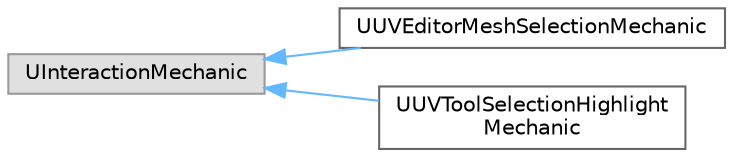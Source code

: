 digraph "Graphical Class Hierarchy"
{
 // INTERACTIVE_SVG=YES
 // LATEX_PDF_SIZE
  bgcolor="transparent";
  edge [fontname=Helvetica,fontsize=10,labelfontname=Helvetica,labelfontsize=10];
  node [fontname=Helvetica,fontsize=10,shape=box,height=0.2,width=0.4];
  rankdir="LR";
  Node0 [id="Node000000",label="UInteractionMechanic",height=0.2,width=0.4,color="grey60", fillcolor="#E0E0E0", style="filled",tooltip=" "];
  Node0 -> Node1 [id="edge9784_Node000000_Node000001",dir="back",color="steelblue1",style="solid",tooltip=" "];
  Node1 [id="Node000001",label="UUVEditorMeshSelectionMechanic",height=0.2,width=0.4,color="grey40", fillcolor="white", style="filled",URL="$d6/dfc/classUUVEditorMeshSelectionMechanic.html",tooltip="Mechanic for selecting elements of a dynamic mesh in the UV editor."];
  Node0 -> Node2 [id="edge9785_Node000000_Node000002",dir="back",color="steelblue1",style="solid",tooltip=" "];
  Node2 [id="Node000002",label="UUVToolSelectionHighlight\lMechanic",height=0.2,width=0.4,color="grey40", fillcolor="white", style="filled",URL="$d4/d14/classUUVToolSelectionHighlightMechanic.html",tooltip="Mechanic for highlighting mesh elements (usually selection) in the UV editor."];
}
